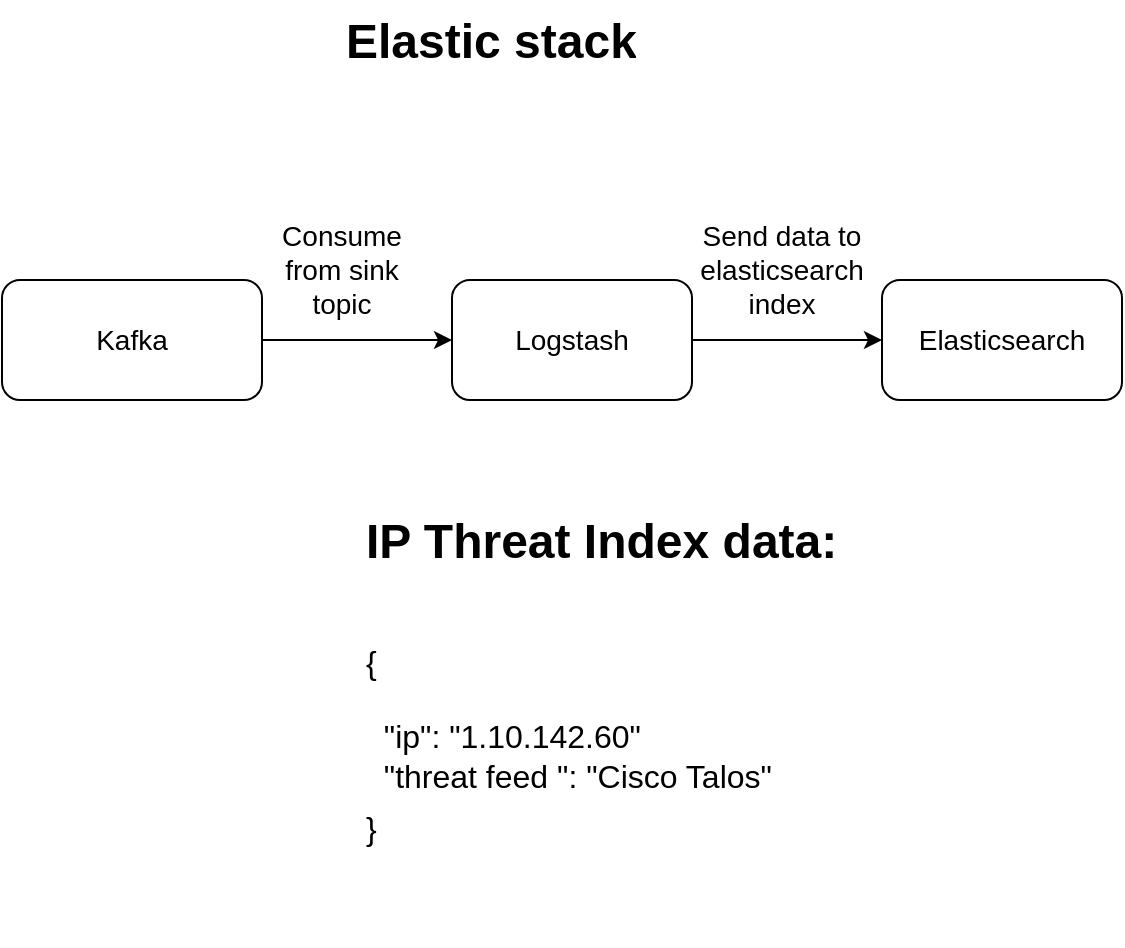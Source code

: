 <mxfile version="26.2.15">
  <diagram name="Page-1" id="clEkvmz_u6TKKRG4fEDz">
    <mxGraphModel dx="785" dy="451" grid="1" gridSize="10" guides="1" tooltips="1" connect="1" arrows="1" fold="1" page="1" pageScale="1" pageWidth="850" pageHeight="1100" math="0" shadow="0">
      <root>
        <mxCell id="0" />
        <mxCell id="1" parent="0" />
        <mxCell id="U9tkefIiIEA9Mw4AH6nH-1" value="&lt;h1 style=&quot;margin-top: 0px;&quot;&gt;Elastic stack&lt;/h1&gt;" style="text;html=1;whiteSpace=wrap;overflow=hidden;rounded=0;" vertex="1" parent="1">
          <mxGeometry x="290" y="60" width="230" height="50" as="geometry" />
        </mxCell>
        <mxCell id="U9tkefIiIEA9Mw4AH6nH-5" style="edgeStyle=orthogonalEdgeStyle;rounded=0;orthogonalLoop=1;jettySize=auto;html=1;exitX=1;exitY=0.5;exitDx=0;exitDy=0;" edge="1" parent="1" source="U9tkefIiIEA9Mw4AH6nH-2" target="U9tkefIiIEA9Mw4AH6nH-3">
          <mxGeometry relative="1" as="geometry" />
        </mxCell>
        <mxCell id="U9tkefIiIEA9Mw4AH6nH-2" value="&lt;font style=&quot;font-size: 14px;&quot;&gt;Kafka&lt;/font&gt;" style="rounded=1;whiteSpace=wrap;html=1;" vertex="1" parent="1">
          <mxGeometry x="120" y="200" width="130" height="60" as="geometry" />
        </mxCell>
        <mxCell id="U9tkefIiIEA9Mw4AH6nH-6" style="edgeStyle=orthogonalEdgeStyle;rounded=0;orthogonalLoop=1;jettySize=auto;html=1;exitX=1;exitY=0.5;exitDx=0;exitDy=0;entryX=0;entryY=0.5;entryDx=0;entryDy=0;" edge="1" parent="1" source="U9tkefIiIEA9Mw4AH6nH-3" target="U9tkefIiIEA9Mw4AH6nH-4">
          <mxGeometry relative="1" as="geometry" />
        </mxCell>
        <mxCell id="U9tkefIiIEA9Mw4AH6nH-3" value="&lt;font style=&quot;font-size: 14px;&quot;&gt;Logstash&lt;/font&gt;" style="rounded=1;whiteSpace=wrap;html=1;" vertex="1" parent="1">
          <mxGeometry x="345" y="200" width="120" height="60" as="geometry" />
        </mxCell>
        <mxCell id="U9tkefIiIEA9Mw4AH6nH-4" value="&lt;font style=&quot;font-size: 14px;&quot;&gt;Elasticsearch&lt;/font&gt;" style="rounded=1;whiteSpace=wrap;html=1;" vertex="1" parent="1">
          <mxGeometry x="560" y="200" width="120" height="60" as="geometry" />
        </mxCell>
        <mxCell id="U9tkefIiIEA9Mw4AH6nH-7" value="&lt;font style=&quot;font-size: 14px;&quot;&gt;Consume from sink topic&lt;/font&gt;" style="text;html=1;align=center;verticalAlign=middle;whiteSpace=wrap;rounded=0;" vertex="1" parent="1">
          <mxGeometry x="260" y="180" width="60" height="30" as="geometry" />
        </mxCell>
        <mxCell id="U9tkefIiIEA9Mw4AH6nH-8" value="&lt;font style=&quot;font-size: 14px;&quot;&gt;Send data to elasticsearch index&lt;/font&gt;" style="text;html=1;align=center;verticalAlign=middle;whiteSpace=wrap;rounded=0;" vertex="1" parent="1">
          <mxGeometry x="480" y="180" width="60" height="30" as="geometry" />
        </mxCell>
        <mxCell id="U9tkefIiIEA9Mw4AH6nH-10" value="&lt;h1 style=&quot;margin-top: 0px;&quot;&gt;&lt;span style=&quot;background-color: transparent; color: light-dark(rgb(0, 0, 0), rgb(255, 255, 255));&quot;&gt;IP Threat Index data:&lt;br&gt;&lt;br&gt;&lt;font size=&quot;3&quot;&gt;&lt;span style=&quot;font-weight: normal;&quot;&gt;{&lt;/span&gt;&lt;/font&gt;&lt;/span&gt;&lt;/h1&gt;&lt;div&gt;&lt;span style=&quot;background-color: transparent; color: light-dark(rgb(0, 0, 0), rgb(255, 255, 255));&quot;&gt;&lt;font size=&quot;3&quot;&gt;&lt;span style=&quot;font-weight: normal;&quot;&gt;&amp;nbsp; &quot;ip&quot;: &quot;1.10.142.60&quot;&lt;/span&gt;&lt;/font&gt;&lt;/span&gt;&lt;/div&gt;&lt;div&gt;&lt;span style=&quot;background-color: transparent; color: light-dark(rgb(0, 0, 0), rgb(255, 255, 255));&quot;&gt;&lt;font size=&quot;3&quot;&gt;&lt;span style=&quot;font-weight: normal;&quot;&gt;&amp;nbsp; &quot;threat feed &quot;: &quot;Cisco Talos&quot;&lt;/span&gt;&lt;/font&gt;&lt;/span&gt;&lt;/div&gt;&lt;h1 style=&quot;margin-top: 0px;&quot;&gt;&lt;span style=&quot;background-color: transparent; color: light-dark(rgb(0, 0, 0), rgb(255, 255, 255));&quot;&gt;&lt;font size=&quot;3&quot;&gt;&lt;span style=&quot;font-weight: normal;&quot;&gt;}&lt;/span&gt;&lt;/font&gt;&lt;/span&gt;&lt;/h1&gt;" style="text;html=1;whiteSpace=wrap;overflow=hidden;rounded=0;" vertex="1" parent="1">
          <mxGeometry x="300" y="310" width="270" height="220" as="geometry" />
        </mxCell>
      </root>
    </mxGraphModel>
  </diagram>
</mxfile>
